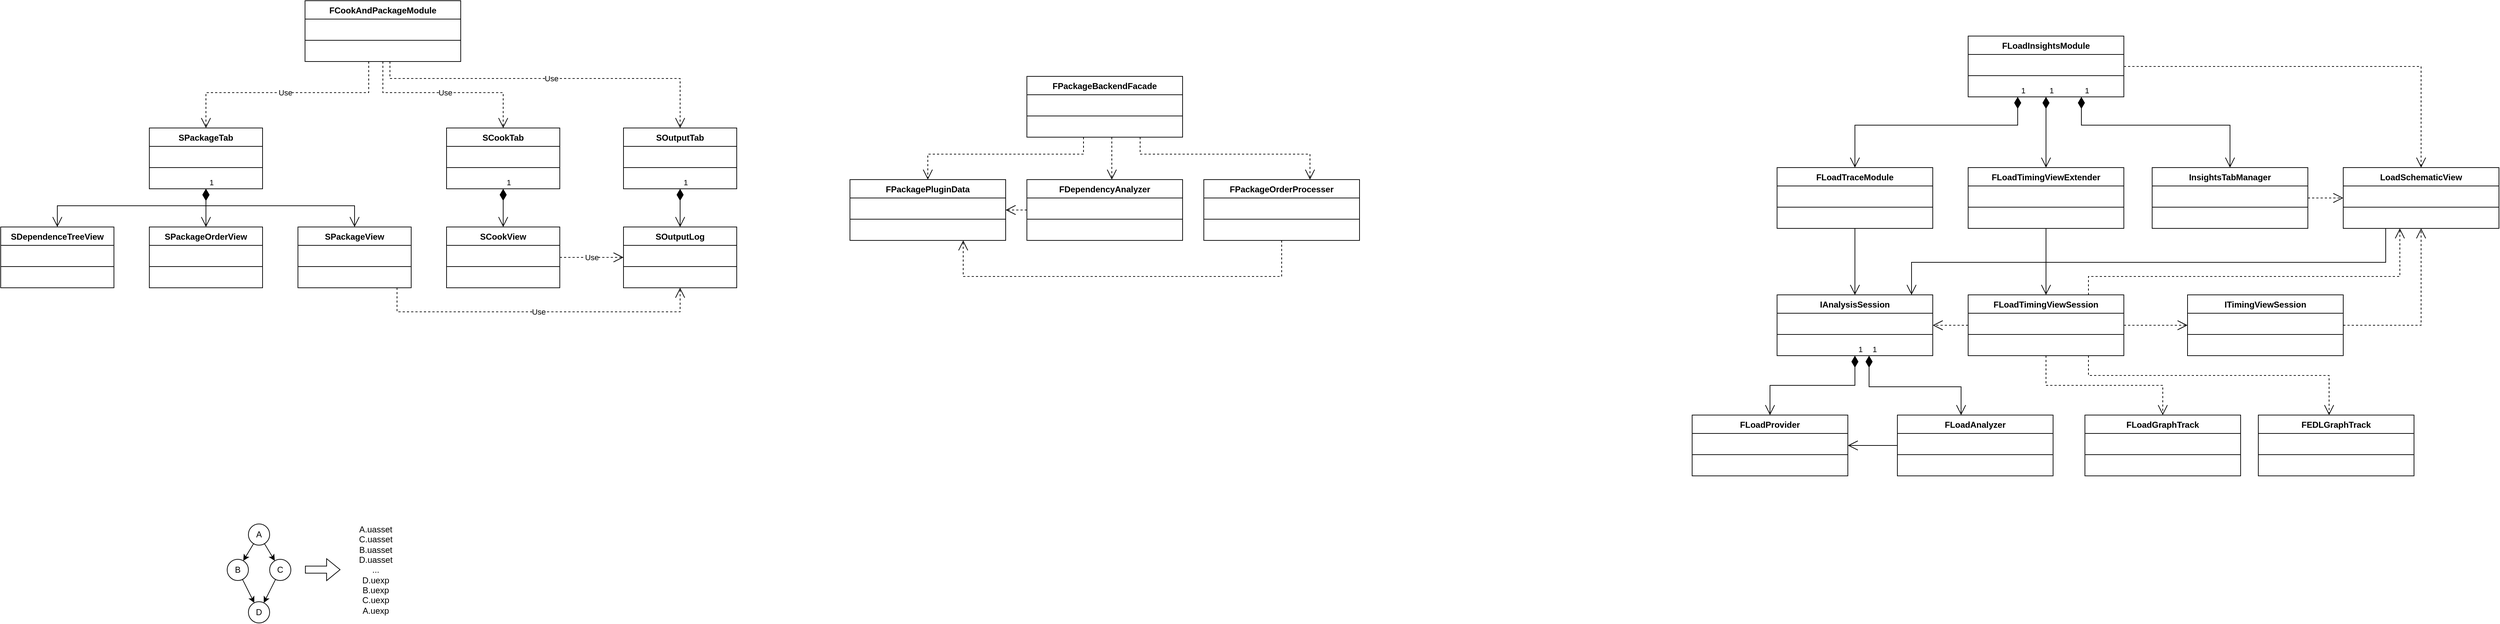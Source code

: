 <mxfile version="21.5.0" type="github">
  <diagram name="第 1 页" id="ogN1Idkyrxd6dajY65lk">
    <mxGraphModel dx="1622" dy="899" grid="1" gridSize="10" guides="1" tooltips="1" connect="1" arrows="1" fold="1" page="1" pageScale="1" pageWidth="3300" pageHeight="4681" math="0" shadow="0">
      <root>
        <mxCell id="0" />
        <mxCell id="1" parent="0" />
        <mxCell id="rGNT6dMD347SOZrflXmW-1" value="FCookAndPackageModule" style="swimlane;fontStyle=1;align=center;verticalAlign=top;childLayout=stackLayout;horizontal=1;startSize=26;horizontalStack=0;resizeParent=1;resizeParentMax=0;resizeLast=0;collapsible=1;marginBottom=0;whiteSpace=wrap;html=1;" parent="1" vertex="1">
          <mxGeometry x="460" y="350" width="220" height="86" as="geometry">
            <mxRectangle x="490" y="350" width="190" height="30" as="alternateBounds" />
          </mxGeometry>
        </mxCell>
        <mxCell id="rGNT6dMD347SOZrflXmW-2" value="&amp;nbsp;" style="text;strokeColor=none;fillColor=none;align=left;verticalAlign=top;spacingLeft=4;spacingRight=4;overflow=hidden;rotatable=0;points=[[0,0.5],[1,0.5]];portConstraint=eastwest;whiteSpace=wrap;html=1;" parent="rGNT6dMD347SOZrflXmW-1" vertex="1">
          <mxGeometry y="26" width="220" height="26" as="geometry" />
        </mxCell>
        <mxCell id="rGNT6dMD347SOZrflXmW-3" value="" style="line;strokeWidth=1;fillColor=none;align=left;verticalAlign=middle;spacingTop=-1;spacingLeft=3;spacingRight=3;rotatable=0;labelPosition=right;points=[];portConstraint=eastwest;strokeColor=inherit;" parent="rGNT6dMD347SOZrflXmW-1" vertex="1">
          <mxGeometry y="52" width="220" height="8" as="geometry" />
        </mxCell>
        <mxCell id="rGNT6dMD347SOZrflXmW-4" value="&amp;nbsp;" style="text;strokeColor=none;fillColor=none;align=left;verticalAlign=top;spacingLeft=4;spacingRight=4;overflow=hidden;rotatable=0;points=[[0,0.5],[1,0.5]];portConstraint=eastwest;whiteSpace=wrap;html=1;" parent="rGNT6dMD347SOZrflXmW-1" vertex="1">
          <mxGeometry y="60" width="220" height="26" as="geometry" />
        </mxCell>
        <mxCell id="rGNT6dMD347SOZrflXmW-5" value="SPackageTab" style="swimlane;fontStyle=1;align=center;verticalAlign=top;childLayout=stackLayout;horizontal=1;startSize=26;horizontalStack=0;resizeParent=1;resizeParentMax=0;resizeLast=0;collapsible=1;marginBottom=0;whiteSpace=wrap;html=1;" parent="1" vertex="1">
          <mxGeometry x="240" y="530" width="160" height="86" as="geometry" />
        </mxCell>
        <mxCell id="rGNT6dMD347SOZrflXmW-6" value="&amp;nbsp;" style="text;strokeColor=none;fillColor=none;align=left;verticalAlign=top;spacingLeft=4;spacingRight=4;overflow=hidden;rotatable=0;points=[[0,0.5],[1,0.5]];portConstraint=eastwest;whiteSpace=wrap;html=1;" parent="rGNT6dMD347SOZrflXmW-5" vertex="1">
          <mxGeometry y="26" width="160" height="26" as="geometry" />
        </mxCell>
        <mxCell id="rGNT6dMD347SOZrflXmW-7" value="" style="line;strokeWidth=1;fillColor=none;align=left;verticalAlign=middle;spacingTop=-1;spacingLeft=3;spacingRight=3;rotatable=0;labelPosition=right;points=[];portConstraint=eastwest;strokeColor=inherit;" parent="rGNT6dMD347SOZrflXmW-5" vertex="1">
          <mxGeometry y="52" width="160" height="8" as="geometry" />
        </mxCell>
        <mxCell id="rGNT6dMD347SOZrflXmW-8" value="&amp;nbsp;" style="text;strokeColor=none;fillColor=none;align=left;verticalAlign=top;spacingLeft=4;spacingRight=4;overflow=hidden;rotatable=0;points=[[0,0.5],[1,0.5]];portConstraint=eastwest;whiteSpace=wrap;html=1;" parent="rGNT6dMD347SOZrflXmW-5" vertex="1">
          <mxGeometry y="60" width="160" height="26" as="geometry" />
        </mxCell>
        <mxCell id="rGNT6dMD347SOZrflXmW-10" value="SCookTab" style="swimlane;fontStyle=1;align=center;verticalAlign=top;childLayout=stackLayout;horizontal=1;startSize=26;horizontalStack=0;resizeParent=1;resizeParentMax=0;resizeLast=0;collapsible=1;marginBottom=0;whiteSpace=wrap;html=1;" parent="1" vertex="1">
          <mxGeometry x="660" y="530" width="160" height="86" as="geometry" />
        </mxCell>
        <mxCell id="rGNT6dMD347SOZrflXmW-11" value="&amp;nbsp;" style="text;strokeColor=none;fillColor=none;align=left;verticalAlign=top;spacingLeft=4;spacingRight=4;overflow=hidden;rotatable=0;points=[[0,0.5],[1,0.5]];portConstraint=eastwest;whiteSpace=wrap;html=1;" parent="rGNT6dMD347SOZrflXmW-10" vertex="1">
          <mxGeometry y="26" width="160" height="26" as="geometry" />
        </mxCell>
        <mxCell id="rGNT6dMD347SOZrflXmW-12" value="" style="line;strokeWidth=1;fillColor=none;align=left;verticalAlign=middle;spacingTop=-1;spacingLeft=3;spacingRight=3;rotatable=0;labelPosition=right;points=[];portConstraint=eastwest;strokeColor=inherit;" parent="rGNT6dMD347SOZrflXmW-10" vertex="1">
          <mxGeometry y="52" width="160" height="8" as="geometry" />
        </mxCell>
        <mxCell id="rGNT6dMD347SOZrflXmW-13" value="&amp;nbsp;" style="text;strokeColor=none;fillColor=none;align=left;verticalAlign=top;spacingLeft=4;spacingRight=4;overflow=hidden;rotatable=0;points=[[0,0.5],[1,0.5]];portConstraint=eastwest;whiteSpace=wrap;html=1;" parent="rGNT6dMD347SOZrflXmW-10" vertex="1">
          <mxGeometry y="60" width="160" height="26" as="geometry" />
        </mxCell>
        <mxCell id="rGNT6dMD347SOZrflXmW-14" value="SOutputTab" style="swimlane;fontStyle=1;align=center;verticalAlign=top;childLayout=stackLayout;horizontal=1;startSize=26;horizontalStack=0;resizeParent=1;resizeParentMax=0;resizeLast=0;collapsible=1;marginBottom=0;whiteSpace=wrap;html=1;" parent="1" vertex="1">
          <mxGeometry x="910" y="530" width="160" height="86" as="geometry" />
        </mxCell>
        <mxCell id="rGNT6dMD347SOZrflXmW-15" value="&amp;nbsp;" style="text;strokeColor=none;fillColor=none;align=left;verticalAlign=top;spacingLeft=4;spacingRight=4;overflow=hidden;rotatable=0;points=[[0,0.5],[1,0.5]];portConstraint=eastwest;whiteSpace=wrap;html=1;" parent="rGNT6dMD347SOZrflXmW-14" vertex="1">
          <mxGeometry y="26" width="160" height="26" as="geometry" />
        </mxCell>
        <mxCell id="rGNT6dMD347SOZrflXmW-16" value="" style="line;strokeWidth=1;fillColor=none;align=left;verticalAlign=middle;spacingTop=-1;spacingLeft=3;spacingRight=3;rotatable=0;labelPosition=right;points=[];portConstraint=eastwest;strokeColor=inherit;" parent="rGNT6dMD347SOZrflXmW-14" vertex="1">
          <mxGeometry y="52" width="160" height="8" as="geometry" />
        </mxCell>
        <mxCell id="rGNT6dMD347SOZrflXmW-17" value="&amp;nbsp;" style="text;strokeColor=none;fillColor=none;align=left;verticalAlign=top;spacingLeft=4;spacingRight=4;overflow=hidden;rotatable=0;points=[[0,0.5],[1,0.5]];portConstraint=eastwest;whiteSpace=wrap;html=1;" parent="rGNT6dMD347SOZrflXmW-14" vertex="1">
          <mxGeometry y="60" width="160" height="26" as="geometry" />
        </mxCell>
        <mxCell id="rGNT6dMD347SOZrflXmW-18" value="SDependenceTreeView" style="swimlane;fontStyle=1;align=center;verticalAlign=top;childLayout=stackLayout;horizontal=1;startSize=26;horizontalStack=0;resizeParent=1;resizeParentMax=0;resizeLast=0;collapsible=1;marginBottom=0;whiteSpace=wrap;html=1;" parent="1" vertex="1">
          <mxGeometry x="30" y="670" width="160" height="86" as="geometry" />
        </mxCell>
        <mxCell id="rGNT6dMD347SOZrflXmW-19" value="&amp;nbsp;" style="text;strokeColor=none;fillColor=none;align=left;verticalAlign=top;spacingLeft=4;spacingRight=4;overflow=hidden;rotatable=0;points=[[0,0.5],[1,0.5]];portConstraint=eastwest;whiteSpace=wrap;html=1;" parent="rGNT6dMD347SOZrflXmW-18" vertex="1">
          <mxGeometry y="26" width="160" height="26" as="geometry" />
        </mxCell>
        <mxCell id="rGNT6dMD347SOZrflXmW-20" value="" style="line;strokeWidth=1;fillColor=none;align=left;verticalAlign=middle;spacingTop=-1;spacingLeft=3;spacingRight=3;rotatable=0;labelPosition=right;points=[];portConstraint=eastwest;strokeColor=inherit;" parent="rGNT6dMD347SOZrflXmW-18" vertex="1">
          <mxGeometry y="52" width="160" height="8" as="geometry" />
        </mxCell>
        <mxCell id="rGNT6dMD347SOZrflXmW-21" value="&amp;nbsp;" style="text;strokeColor=none;fillColor=none;align=left;verticalAlign=top;spacingLeft=4;spacingRight=4;overflow=hidden;rotatable=0;points=[[0,0.5],[1,0.5]];portConstraint=eastwest;whiteSpace=wrap;html=1;" parent="rGNT6dMD347SOZrflXmW-18" vertex="1">
          <mxGeometry y="60" width="160" height="26" as="geometry" />
        </mxCell>
        <mxCell id="0bYMg0wgfsEXWSYrXULW-1" value="SPackageOrderView" style="swimlane;fontStyle=1;align=center;verticalAlign=top;childLayout=stackLayout;horizontal=1;startSize=26;horizontalStack=0;resizeParent=1;resizeParentMax=0;resizeLast=0;collapsible=1;marginBottom=0;whiteSpace=wrap;html=1;" vertex="1" parent="1">
          <mxGeometry x="240" y="670" width="160" height="86" as="geometry" />
        </mxCell>
        <mxCell id="0bYMg0wgfsEXWSYrXULW-2" value="&amp;nbsp;" style="text;strokeColor=none;fillColor=none;align=left;verticalAlign=top;spacingLeft=4;spacingRight=4;overflow=hidden;rotatable=0;points=[[0,0.5],[1,0.5]];portConstraint=eastwest;whiteSpace=wrap;html=1;" vertex="1" parent="0bYMg0wgfsEXWSYrXULW-1">
          <mxGeometry y="26" width="160" height="26" as="geometry" />
        </mxCell>
        <mxCell id="0bYMg0wgfsEXWSYrXULW-3" value="" style="line;strokeWidth=1;fillColor=none;align=left;verticalAlign=middle;spacingTop=-1;spacingLeft=3;spacingRight=3;rotatable=0;labelPosition=right;points=[];portConstraint=eastwest;strokeColor=inherit;" vertex="1" parent="0bYMg0wgfsEXWSYrXULW-1">
          <mxGeometry y="52" width="160" height="8" as="geometry" />
        </mxCell>
        <mxCell id="0bYMg0wgfsEXWSYrXULW-4" value="&amp;nbsp;" style="text;strokeColor=none;fillColor=none;align=left;verticalAlign=top;spacingLeft=4;spacingRight=4;overflow=hidden;rotatable=0;points=[[0,0.5],[1,0.5]];portConstraint=eastwest;whiteSpace=wrap;html=1;" vertex="1" parent="0bYMg0wgfsEXWSYrXULW-1">
          <mxGeometry y="60" width="160" height="26" as="geometry" />
        </mxCell>
        <mxCell id="0bYMg0wgfsEXWSYrXULW-5" value="SPackageView" style="swimlane;fontStyle=1;align=center;verticalAlign=top;childLayout=stackLayout;horizontal=1;startSize=26;horizontalStack=0;resizeParent=1;resizeParentMax=0;resizeLast=0;collapsible=1;marginBottom=0;whiteSpace=wrap;html=1;" vertex="1" parent="1">
          <mxGeometry x="450" y="670" width="160" height="86" as="geometry" />
        </mxCell>
        <mxCell id="0bYMg0wgfsEXWSYrXULW-6" value="&amp;nbsp;" style="text;strokeColor=none;fillColor=none;align=left;verticalAlign=top;spacingLeft=4;spacingRight=4;overflow=hidden;rotatable=0;points=[[0,0.5],[1,0.5]];portConstraint=eastwest;whiteSpace=wrap;html=1;" vertex="1" parent="0bYMg0wgfsEXWSYrXULW-5">
          <mxGeometry y="26" width="160" height="26" as="geometry" />
        </mxCell>
        <mxCell id="0bYMg0wgfsEXWSYrXULW-7" value="" style="line;strokeWidth=1;fillColor=none;align=left;verticalAlign=middle;spacingTop=-1;spacingLeft=3;spacingRight=3;rotatable=0;labelPosition=right;points=[];portConstraint=eastwest;strokeColor=inherit;" vertex="1" parent="0bYMg0wgfsEXWSYrXULW-5">
          <mxGeometry y="52" width="160" height="8" as="geometry" />
        </mxCell>
        <mxCell id="0bYMg0wgfsEXWSYrXULW-8" value="&amp;nbsp;" style="text;strokeColor=none;fillColor=none;align=left;verticalAlign=top;spacingLeft=4;spacingRight=4;overflow=hidden;rotatable=0;points=[[0,0.5],[1,0.5]];portConstraint=eastwest;whiteSpace=wrap;html=1;" vertex="1" parent="0bYMg0wgfsEXWSYrXULW-5">
          <mxGeometry y="60" width="160" height="26" as="geometry" />
        </mxCell>
        <mxCell id="0bYMg0wgfsEXWSYrXULW-9" value="1" style="endArrow=open;html=1;endSize=12;startArrow=diamondThin;startSize=14;startFill=1;edgeStyle=orthogonalEdgeStyle;align=left;verticalAlign=bottom;rounded=0;" edge="1" parent="1" source="rGNT6dMD347SOZrflXmW-5" target="rGNT6dMD347SOZrflXmW-18">
          <mxGeometry x="-1" y="3" relative="1" as="geometry">
            <mxPoint x="330" y="830" as="sourcePoint" />
            <mxPoint x="490" y="830" as="targetPoint" />
            <Array as="points">
              <mxPoint x="320" y="640" />
              <mxPoint x="110" y="640" />
            </Array>
          </mxGeometry>
        </mxCell>
        <mxCell id="0bYMg0wgfsEXWSYrXULW-10" value="1" style="endArrow=open;html=1;endSize=12;startArrow=diamondThin;startSize=14;startFill=1;edgeStyle=orthogonalEdgeStyle;align=left;verticalAlign=bottom;rounded=0;" edge="1" parent="1" source="rGNT6dMD347SOZrflXmW-5" target="0bYMg0wgfsEXWSYrXULW-1">
          <mxGeometry x="-1" y="3" relative="1" as="geometry">
            <mxPoint x="250" y="583" as="sourcePoint" />
            <mxPoint x="120" y="680" as="targetPoint" />
          </mxGeometry>
        </mxCell>
        <mxCell id="0bYMg0wgfsEXWSYrXULW-11" value="1" style="endArrow=open;html=1;endSize=12;startArrow=diamondThin;startSize=14;startFill=1;edgeStyle=orthogonalEdgeStyle;align=left;verticalAlign=bottom;rounded=0;" edge="1" parent="1" source="rGNT6dMD347SOZrflXmW-5" target="0bYMg0wgfsEXWSYrXULW-5">
          <mxGeometry x="-1" y="3" relative="1" as="geometry">
            <mxPoint x="330" y="626" as="sourcePoint" />
            <mxPoint x="330" y="680" as="targetPoint" />
            <Array as="points">
              <mxPoint x="320" y="640" />
              <mxPoint x="530" y="640" />
            </Array>
          </mxGeometry>
        </mxCell>
        <mxCell id="0bYMg0wgfsEXWSYrXULW-12" value="SCookView" style="swimlane;fontStyle=1;align=center;verticalAlign=top;childLayout=stackLayout;horizontal=1;startSize=26;horizontalStack=0;resizeParent=1;resizeParentMax=0;resizeLast=0;collapsible=1;marginBottom=0;whiteSpace=wrap;html=1;" vertex="1" parent="1">
          <mxGeometry x="660" y="670" width="160" height="86" as="geometry" />
        </mxCell>
        <mxCell id="0bYMg0wgfsEXWSYrXULW-13" value="&amp;nbsp;" style="text;strokeColor=none;fillColor=none;align=left;verticalAlign=top;spacingLeft=4;spacingRight=4;overflow=hidden;rotatable=0;points=[[0,0.5],[1,0.5]];portConstraint=eastwest;whiteSpace=wrap;html=1;" vertex="1" parent="0bYMg0wgfsEXWSYrXULW-12">
          <mxGeometry y="26" width="160" height="26" as="geometry" />
        </mxCell>
        <mxCell id="0bYMg0wgfsEXWSYrXULW-14" value="" style="line;strokeWidth=1;fillColor=none;align=left;verticalAlign=middle;spacingTop=-1;spacingLeft=3;spacingRight=3;rotatable=0;labelPosition=right;points=[];portConstraint=eastwest;strokeColor=inherit;" vertex="1" parent="0bYMg0wgfsEXWSYrXULW-12">
          <mxGeometry y="52" width="160" height="8" as="geometry" />
        </mxCell>
        <mxCell id="0bYMg0wgfsEXWSYrXULW-15" value="&amp;nbsp;" style="text;strokeColor=none;fillColor=none;align=left;verticalAlign=top;spacingLeft=4;spacingRight=4;overflow=hidden;rotatable=0;points=[[0,0.5],[1,0.5]];portConstraint=eastwest;whiteSpace=wrap;html=1;" vertex="1" parent="0bYMg0wgfsEXWSYrXULW-12">
          <mxGeometry y="60" width="160" height="26" as="geometry" />
        </mxCell>
        <mxCell id="0bYMg0wgfsEXWSYrXULW-16" value="1" style="endArrow=open;html=1;endSize=12;startArrow=diamondThin;startSize=14;startFill=1;edgeStyle=orthogonalEdgeStyle;align=left;verticalAlign=bottom;rounded=0;" edge="1" parent="1" source="rGNT6dMD347SOZrflXmW-10" target="0bYMg0wgfsEXWSYrXULW-12">
          <mxGeometry x="-1" y="3" relative="1" as="geometry">
            <mxPoint x="330" y="626" as="sourcePoint" />
            <mxPoint x="540" y="680" as="targetPoint" />
            <Array as="points">
              <mxPoint x="740" y="640" />
              <mxPoint x="740" y="640" />
            </Array>
          </mxGeometry>
        </mxCell>
        <mxCell id="0bYMg0wgfsEXWSYrXULW-17" value="Use" style="endArrow=open;endSize=12;dashed=1;html=1;rounded=0;edgeStyle=orthogonalEdgeStyle;" edge="1" parent="1" source="rGNT6dMD347SOZrflXmW-1" target="rGNT6dMD347SOZrflXmW-10">
          <mxGeometry width="160" relative="1" as="geometry">
            <mxPoint x="600" y="870" as="sourcePoint" />
            <mxPoint x="760" y="870" as="targetPoint" />
            <Array as="points">
              <mxPoint x="570" y="480" />
              <mxPoint x="740" y="480" />
            </Array>
          </mxGeometry>
        </mxCell>
        <mxCell id="0bYMg0wgfsEXWSYrXULW-18" value="Use" style="endArrow=open;endSize=12;dashed=1;html=1;rounded=0;edgeStyle=orthogonalEdgeStyle;" edge="1" parent="1" source="0bYMg0wgfsEXWSYrXULW-12" target="0bYMg0wgfsEXWSYrXULW-22">
          <mxGeometry width="160" relative="1" as="geometry">
            <mxPoint x="620" y="699" as="sourcePoint" />
            <mxPoint x="930" y="607" as="targetPoint" />
            <Array as="points">
              <mxPoint x="960" y="713" />
              <mxPoint x="960" y="753" />
            </Array>
          </mxGeometry>
        </mxCell>
        <mxCell id="0bYMg0wgfsEXWSYrXULW-19" value="Use" style="endArrow=open;endSize=12;dashed=1;html=1;rounded=0;edgeStyle=orthogonalEdgeStyle;" edge="1" parent="1" source="rGNT6dMD347SOZrflXmW-1" target="rGNT6dMD347SOZrflXmW-5">
          <mxGeometry width="160" relative="1" as="geometry">
            <mxPoint x="620" y="699" as="sourcePoint" />
            <mxPoint x="930" y="607" as="targetPoint" />
            <Array as="points">
              <mxPoint x="550" y="480" />
              <mxPoint x="320" y="480" />
            </Array>
          </mxGeometry>
        </mxCell>
        <mxCell id="0bYMg0wgfsEXWSYrXULW-20" value="Use" style="endArrow=open;endSize=12;dashed=1;html=1;rounded=0;edgeStyle=orthogonalEdgeStyle;" edge="1" parent="1" source="rGNT6dMD347SOZrflXmW-1" target="rGNT6dMD347SOZrflXmW-14">
          <mxGeometry width="160" relative="1" as="geometry">
            <mxPoint x="580" y="446" as="sourcePoint" />
            <mxPoint x="750" y="540" as="targetPoint" />
            <Array as="points">
              <mxPoint x="580" y="460" />
              <mxPoint x="990" y="460" />
            </Array>
          </mxGeometry>
        </mxCell>
        <mxCell id="0bYMg0wgfsEXWSYrXULW-21" value="Use" style="endArrow=open;endSize=12;dashed=1;html=1;rounded=0;edgeStyle=orthogonalEdgeStyle;" edge="1" parent="1" source="0bYMg0wgfsEXWSYrXULW-5" target="0bYMg0wgfsEXWSYrXULW-22">
          <mxGeometry width="160" relative="1" as="geometry">
            <mxPoint x="830" y="723" as="sourcePoint" />
            <mxPoint x="950" y="626" as="targetPoint" />
            <Array as="points">
              <mxPoint x="590" y="790" />
              <mxPoint x="990" y="790" />
              <mxPoint x="990" y="753" />
            </Array>
          </mxGeometry>
        </mxCell>
        <mxCell id="0bYMg0wgfsEXWSYrXULW-22" value="SOutputLog" style="swimlane;fontStyle=1;align=center;verticalAlign=top;childLayout=stackLayout;horizontal=1;startSize=26;horizontalStack=0;resizeParent=1;resizeParentMax=0;resizeLast=0;collapsible=1;marginBottom=0;whiteSpace=wrap;html=1;" vertex="1" parent="1">
          <mxGeometry x="910" y="670" width="160" height="86" as="geometry" />
        </mxCell>
        <mxCell id="0bYMg0wgfsEXWSYrXULW-23" value="&amp;nbsp;" style="text;strokeColor=none;fillColor=none;align=left;verticalAlign=top;spacingLeft=4;spacingRight=4;overflow=hidden;rotatable=0;points=[[0,0.5],[1,0.5]];portConstraint=eastwest;whiteSpace=wrap;html=1;" vertex="1" parent="0bYMg0wgfsEXWSYrXULW-22">
          <mxGeometry y="26" width="160" height="26" as="geometry" />
        </mxCell>
        <mxCell id="0bYMg0wgfsEXWSYrXULW-24" value="" style="line;strokeWidth=1;fillColor=none;align=left;verticalAlign=middle;spacingTop=-1;spacingLeft=3;spacingRight=3;rotatable=0;labelPosition=right;points=[];portConstraint=eastwest;strokeColor=inherit;" vertex="1" parent="0bYMg0wgfsEXWSYrXULW-22">
          <mxGeometry y="52" width="160" height="8" as="geometry" />
        </mxCell>
        <mxCell id="0bYMg0wgfsEXWSYrXULW-25" value="&amp;nbsp;" style="text;strokeColor=none;fillColor=none;align=left;verticalAlign=top;spacingLeft=4;spacingRight=4;overflow=hidden;rotatable=0;points=[[0,0.5],[1,0.5]];portConstraint=eastwest;whiteSpace=wrap;html=1;" vertex="1" parent="0bYMg0wgfsEXWSYrXULW-22">
          <mxGeometry y="60" width="160" height="26" as="geometry" />
        </mxCell>
        <mxCell id="0bYMg0wgfsEXWSYrXULW-27" value="1" style="endArrow=open;html=1;endSize=12;startArrow=diamondThin;startSize=14;startFill=1;edgeStyle=orthogonalEdgeStyle;align=left;verticalAlign=bottom;rounded=0;" edge="1" parent="1" source="rGNT6dMD347SOZrflXmW-14" target="0bYMg0wgfsEXWSYrXULW-22">
          <mxGeometry x="-1" y="3" relative="1" as="geometry">
            <mxPoint x="750" y="626" as="sourcePoint" />
            <mxPoint x="750" y="680" as="targetPoint" />
            <Array as="points">
              <mxPoint x="990" y="650" />
              <mxPoint x="990" y="650" />
            </Array>
          </mxGeometry>
        </mxCell>
        <mxCell id="0bYMg0wgfsEXWSYrXULW-29" value="A" style="ellipse;whiteSpace=wrap;html=1;aspect=fixed;" vertex="1" parent="1">
          <mxGeometry x="380" y="1090" width="30" height="30" as="geometry" />
        </mxCell>
        <mxCell id="0bYMg0wgfsEXWSYrXULW-30" value="B" style="ellipse;whiteSpace=wrap;html=1;aspect=fixed;" vertex="1" parent="1">
          <mxGeometry x="350" y="1140" width="30" height="30" as="geometry" />
        </mxCell>
        <mxCell id="0bYMg0wgfsEXWSYrXULW-31" value="C" style="ellipse;whiteSpace=wrap;html=1;aspect=fixed;" vertex="1" parent="1">
          <mxGeometry x="410" y="1140" width="30" height="30" as="geometry" />
        </mxCell>
        <mxCell id="0bYMg0wgfsEXWSYrXULW-32" value="D" style="ellipse;whiteSpace=wrap;html=1;aspect=fixed;" vertex="1" parent="1">
          <mxGeometry x="380" y="1200" width="30" height="30" as="geometry" />
        </mxCell>
        <mxCell id="0bYMg0wgfsEXWSYrXULW-33" value="" style="endArrow=classic;html=1;rounded=0;" edge="1" parent="1" source="0bYMg0wgfsEXWSYrXULW-29" target="0bYMg0wgfsEXWSYrXULW-30">
          <mxGeometry width="50" height="50" relative="1" as="geometry">
            <mxPoint x="440" y="1110" as="sourcePoint" />
            <mxPoint x="490" y="1060" as="targetPoint" />
          </mxGeometry>
        </mxCell>
        <mxCell id="0bYMg0wgfsEXWSYrXULW-34" value="" style="endArrow=classic;html=1;rounded=0;" edge="1" parent="1" source="0bYMg0wgfsEXWSYrXULW-29" target="0bYMg0wgfsEXWSYrXULW-31">
          <mxGeometry width="50" height="50" relative="1" as="geometry">
            <mxPoint x="397" y="1128" as="sourcePoint" />
            <mxPoint x="383" y="1152" as="targetPoint" />
          </mxGeometry>
        </mxCell>
        <mxCell id="0bYMg0wgfsEXWSYrXULW-35" value="" style="endArrow=classic;html=1;rounded=0;" edge="1" parent="1" source="0bYMg0wgfsEXWSYrXULW-30" target="0bYMg0wgfsEXWSYrXULW-32">
          <mxGeometry width="50" height="50" relative="1" as="geometry">
            <mxPoint x="413" y="1128" as="sourcePoint" />
            <mxPoint x="427" y="1152" as="targetPoint" />
          </mxGeometry>
        </mxCell>
        <mxCell id="0bYMg0wgfsEXWSYrXULW-36" value="" style="endArrow=classic;html=1;rounded=0;" edge="1" parent="1" source="0bYMg0wgfsEXWSYrXULW-31" target="0bYMg0wgfsEXWSYrXULW-32">
          <mxGeometry width="50" height="50" relative="1" as="geometry">
            <mxPoint x="382" y="1178" as="sourcePoint" />
            <mxPoint x="398" y="1212" as="targetPoint" />
          </mxGeometry>
        </mxCell>
        <mxCell id="0bYMg0wgfsEXWSYrXULW-37" value="A.uasset&lt;br&gt;C.uasset&lt;br&gt;B.uasset&lt;br&gt;D.uasset&lt;br&gt;...&lt;br&gt;D.uexp&lt;br&gt;B.uexp&lt;br&gt;C.uexp&lt;br&gt;A.uexp" style="text;html=1;strokeColor=none;fillColor=none;align=center;verticalAlign=middle;whiteSpace=wrap;rounded=0;" vertex="1" parent="1">
          <mxGeometry x="530" y="1080" width="60" height="150" as="geometry" />
        </mxCell>
        <mxCell id="0bYMg0wgfsEXWSYrXULW-38" value="" style="shape=flexArrow;endArrow=classic;html=1;rounded=0;" edge="1" parent="1">
          <mxGeometry width="50" height="50" relative="1" as="geometry">
            <mxPoint x="460" y="1154.66" as="sourcePoint" />
            <mxPoint x="510" y="1154.66" as="targetPoint" />
          </mxGeometry>
        </mxCell>
        <mxCell id="0bYMg0wgfsEXWSYrXULW-44" value="FPackageBackendFacade" style="swimlane;fontStyle=1;align=center;verticalAlign=top;childLayout=stackLayout;horizontal=1;startSize=26;horizontalStack=0;resizeParent=1;resizeParentMax=0;resizeLast=0;collapsible=1;marginBottom=0;whiteSpace=wrap;html=1;" vertex="1" parent="1">
          <mxGeometry x="1480" y="457" width="220" height="86" as="geometry">
            <mxRectangle x="490" y="350" width="190" height="30" as="alternateBounds" />
          </mxGeometry>
        </mxCell>
        <mxCell id="0bYMg0wgfsEXWSYrXULW-45" value="&amp;nbsp;" style="text;strokeColor=none;fillColor=none;align=left;verticalAlign=top;spacingLeft=4;spacingRight=4;overflow=hidden;rotatable=0;points=[[0,0.5],[1,0.5]];portConstraint=eastwest;whiteSpace=wrap;html=1;" vertex="1" parent="0bYMg0wgfsEXWSYrXULW-44">
          <mxGeometry y="26" width="220" height="26" as="geometry" />
        </mxCell>
        <mxCell id="0bYMg0wgfsEXWSYrXULW-46" value="" style="line;strokeWidth=1;fillColor=none;align=left;verticalAlign=middle;spacingTop=-1;spacingLeft=3;spacingRight=3;rotatable=0;labelPosition=right;points=[];portConstraint=eastwest;strokeColor=inherit;" vertex="1" parent="0bYMg0wgfsEXWSYrXULW-44">
          <mxGeometry y="52" width="220" height="8" as="geometry" />
        </mxCell>
        <mxCell id="0bYMg0wgfsEXWSYrXULW-47" value="&amp;nbsp;" style="text;strokeColor=none;fillColor=none;align=left;verticalAlign=top;spacingLeft=4;spacingRight=4;overflow=hidden;rotatable=0;points=[[0,0.5],[1,0.5]];portConstraint=eastwest;whiteSpace=wrap;html=1;" vertex="1" parent="0bYMg0wgfsEXWSYrXULW-44">
          <mxGeometry y="60" width="220" height="26" as="geometry" />
        </mxCell>
        <mxCell id="0bYMg0wgfsEXWSYrXULW-48" value="FPackagePluginData" style="swimlane;fontStyle=1;align=center;verticalAlign=top;childLayout=stackLayout;horizontal=1;startSize=26;horizontalStack=0;resizeParent=1;resizeParentMax=0;resizeLast=0;collapsible=1;marginBottom=0;whiteSpace=wrap;html=1;" vertex="1" parent="1">
          <mxGeometry x="1230" y="603" width="220" height="86" as="geometry">
            <mxRectangle x="490" y="350" width="190" height="30" as="alternateBounds" />
          </mxGeometry>
        </mxCell>
        <mxCell id="0bYMg0wgfsEXWSYrXULW-49" value="&amp;nbsp;" style="text;strokeColor=none;fillColor=none;align=left;verticalAlign=top;spacingLeft=4;spacingRight=4;overflow=hidden;rotatable=0;points=[[0,0.5],[1,0.5]];portConstraint=eastwest;whiteSpace=wrap;html=1;" vertex="1" parent="0bYMg0wgfsEXWSYrXULW-48">
          <mxGeometry y="26" width="220" height="26" as="geometry" />
        </mxCell>
        <mxCell id="0bYMg0wgfsEXWSYrXULW-50" value="" style="line;strokeWidth=1;fillColor=none;align=left;verticalAlign=middle;spacingTop=-1;spacingLeft=3;spacingRight=3;rotatable=0;labelPosition=right;points=[];portConstraint=eastwest;strokeColor=inherit;" vertex="1" parent="0bYMg0wgfsEXWSYrXULW-48">
          <mxGeometry y="52" width="220" height="8" as="geometry" />
        </mxCell>
        <mxCell id="0bYMg0wgfsEXWSYrXULW-51" value="&amp;nbsp;" style="text;strokeColor=none;fillColor=none;align=left;verticalAlign=top;spacingLeft=4;spacingRight=4;overflow=hidden;rotatable=0;points=[[0,0.5],[1,0.5]];portConstraint=eastwest;whiteSpace=wrap;html=1;" vertex="1" parent="0bYMg0wgfsEXWSYrXULW-48">
          <mxGeometry y="60" width="220" height="26" as="geometry" />
        </mxCell>
        <mxCell id="0bYMg0wgfsEXWSYrXULW-52" value="FDependencyAnalyzer" style="swimlane;fontStyle=1;align=center;verticalAlign=top;childLayout=stackLayout;horizontal=1;startSize=26;horizontalStack=0;resizeParent=1;resizeParentMax=0;resizeLast=0;collapsible=1;marginBottom=0;whiteSpace=wrap;html=1;" vertex="1" parent="1">
          <mxGeometry x="1480" y="603" width="220" height="86" as="geometry">
            <mxRectangle x="490" y="350" width="190" height="30" as="alternateBounds" />
          </mxGeometry>
        </mxCell>
        <mxCell id="0bYMg0wgfsEXWSYrXULW-53" value="&amp;nbsp;" style="text;strokeColor=none;fillColor=none;align=left;verticalAlign=top;spacingLeft=4;spacingRight=4;overflow=hidden;rotatable=0;points=[[0,0.5],[1,0.5]];portConstraint=eastwest;whiteSpace=wrap;html=1;" vertex="1" parent="0bYMg0wgfsEXWSYrXULW-52">
          <mxGeometry y="26" width="220" height="26" as="geometry" />
        </mxCell>
        <mxCell id="0bYMg0wgfsEXWSYrXULW-54" value="" style="line;strokeWidth=1;fillColor=none;align=left;verticalAlign=middle;spacingTop=-1;spacingLeft=3;spacingRight=3;rotatable=0;labelPosition=right;points=[];portConstraint=eastwest;strokeColor=inherit;" vertex="1" parent="0bYMg0wgfsEXWSYrXULW-52">
          <mxGeometry y="52" width="220" height="8" as="geometry" />
        </mxCell>
        <mxCell id="0bYMg0wgfsEXWSYrXULW-55" value="&amp;nbsp;" style="text;strokeColor=none;fillColor=none;align=left;verticalAlign=top;spacingLeft=4;spacingRight=4;overflow=hidden;rotatable=0;points=[[0,0.5],[1,0.5]];portConstraint=eastwest;whiteSpace=wrap;html=1;" vertex="1" parent="0bYMg0wgfsEXWSYrXULW-52">
          <mxGeometry y="60" width="220" height="26" as="geometry" />
        </mxCell>
        <mxCell id="0bYMg0wgfsEXWSYrXULW-56" value="FPackageOrderProcesser" style="swimlane;fontStyle=1;align=center;verticalAlign=top;childLayout=stackLayout;horizontal=1;startSize=26;horizontalStack=0;resizeParent=1;resizeParentMax=0;resizeLast=0;collapsible=1;marginBottom=0;whiteSpace=wrap;html=1;" vertex="1" parent="1">
          <mxGeometry x="1730" y="603" width="220" height="86" as="geometry">
            <mxRectangle x="490" y="350" width="190" height="30" as="alternateBounds" />
          </mxGeometry>
        </mxCell>
        <mxCell id="0bYMg0wgfsEXWSYrXULW-57" value="&amp;nbsp;" style="text;strokeColor=none;fillColor=none;align=left;verticalAlign=top;spacingLeft=4;spacingRight=4;overflow=hidden;rotatable=0;points=[[0,0.5],[1,0.5]];portConstraint=eastwest;whiteSpace=wrap;html=1;" vertex="1" parent="0bYMg0wgfsEXWSYrXULW-56">
          <mxGeometry y="26" width="220" height="26" as="geometry" />
        </mxCell>
        <mxCell id="0bYMg0wgfsEXWSYrXULW-58" value="" style="line;strokeWidth=1;fillColor=none;align=left;verticalAlign=middle;spacingTop=-1;spacingLeft=3;spacingRight=3;rotatable=0;labelPosition=right;points=[];portConstraint=eastwest;strokeColor=inherit;" vertex="1" parent="0bYMg0wgfsEXWSYrXULW-56">
          <mxGeometry y="52" width="220" height="8" as="geometry" />
        </mxCell>
        <mxCell id="0bYMg0wgfsEXWSYrXULW-59" value="&amp;nbsp;" style="text;strokeColor=none;fillColor=none;align=left;verticalAlign=top;spacingLeft=4;spacingRight=4;overflow=hidden;rotatable=0;points=[[0,0.5],[1,0.5]];portConstraint=eastwest;whiteSpace=wrap;html=1;" vertex="1" parent="0bYMg0wgfsEXWSYrXULW-56">
          <mxGeometry y="60" width="220" height="26" as="geometry" />
        </mxCell>
        <mxCell id="0bYMg0wgfsEXWSYrXULW-60" value="" style="endArrow=open;endSize=12;dashed=1;html=1;rounded=0;edgeStyle=orthogonalEdgeStyle;" edge="1" parent="1" source="0bYMg0wgfsEXWSYrXULW-44" target="0bYMg0wgfsEXWSYrXULW-48">
          <mxGeometry width="160" relative="1" as="geometry">
            <mxPoint x="1260" y="537" as="sourcePoint" />
            <mxPoint x="1420" y="537" as="targetPoint" />
            <Array as="points">
              <mxPoint x="1560" y="567" />
              <mxPoint x="1340" y="567" />
            </Array>
          </mxGeometry>
        </mxCell>
        <mxCell id="0bYMg0wgfsEXWSYrXULW-61" value="" style="endArrow=open;endSize=12;dashed=1;html=1;rounded=0;edgeStyle=orthogonalEdgeStyle;" edge="1" parent="1" source="0bYMg0wgfsEXWSYrXULW-44" target="0bYMg0wgfsEXWSYrXULW-56">
          <mxGeometry width="160" relative="1" as="geometry">
            <mxPoint x="1600" y="493" as="sourcePoint" />
            <mxPoint x="1350" y="613" as="targetPoint" />
            <Array as="points">
              <mxPoint x="1640" y="567" />
              <mxPoint x="1880" y="567" />
            </Array>
          </mxGeometry>
        </mxCell>
        <mxCell id="0bYMg0wgfsEXWSYrXULW-62" value="" style="endArrow=open;endSize=12;dashed=1;html=1;rounded=0;edgeStyle=orthogonalEdgeStyle;" edge="1" parent="1" source="0bYMg0wgfsEXWSYrXULW-44" target="0bYMg0wgfsEXWSYrXULW-52">
          <mxGeometry width="160" relative="1" as="geometry">
            <mxPoint x="1610" y="493" as="sourcePoint" />
            <mxPoint x="1890" y="613" as="targetPoint" />
            <Array as="points">
              <mxPoint x="1600" y="567" />
              <mxPoint x="1600" y="567" />
            </Array>
          </mxGeometry>
        </mxCell>
        <mxCell id="0bYMg0wgfsEXWSYrXULW-63" value="" style="endArrow=open;endSize=12;dashed=1;html=1;rounded=0;edgeStyle=orthogonalEdgeStyle;" edge="1" parent="1" source="0bYMg0wgfsEXWSYrXULW-52" target="0bYMg0wgfsEXWSYrXULW-48">
          <mxGeometry width="160" relative="1" as="geometry">
            <mxPoint x="1610" y="553" as="sourcePoint" />
            <mxPoint x="1610" y="613" as="targetPoint" />
            <Array as="points" />
          </mxGeometry>
        </mxCell>
        <mxCell id="0bYMg0wgfsEXWSYrXULW-64" value="" style="endArrow=open;endSize=12;dashed=1;html=1;rounded=0;edgeStyle=orthogonalEdgeStyle;" edge="1" parent="1" source="0bYMg0wgfsEXWSYrXULW-56" target="0bYMg0wgfsEXWSYrXULW-48">
          <mxGeometry width="160" relative="1" as="geometry">
            <mxPoint x="1490" y="656" as="sourcePoint" />
            <mxPoint x="1460" y="656" as="targetPoint" />
            <Array as="points">
              <mxPoint x="1840" y="740" />
              <mxPoint x="1390" y="740" />
            </Array>
          </mxGeometry>
        </mxCell>
        <mxCell id="0bYMg0wgfsEXWSYrXULW-65" value="FLoadInsightsModule" style="swimlane;fontStyle=1;align=center;verticalAlign=top;childLayout=stackLayout;horizontal=1;startSize=26;horizontalStack=0;resizeParent=1;resizeParentMax=0;resizeLast=0;collapsible=1;marginBottom=0;whiteSpace=wrap;html=1;" vertex="1" parent="1">
          <mxGeometry x="2810" y="400" width="220" height="86" as="geometry">
            <mxRectangle x="490" y="350" width="190" height="30" as="alternateBounds" />
          </mxGeometry>
        </mxCell>
        <mxCell id="0bYMg0wgfsEXWSYrXULW-66" value="&amp;nbsp;" style="text;strokeColor=none;fillColor=none;align=left;verticalAlign=top;spacingLeft=4;spacingRight=4;overflow=hidden;rotatable=0;points=[[0,0.5],[1,0.5]];portConstraint=eastwest;whiteSpace=wrap;html=1;" vertex="1" parent="0bYMg0wgfsEXWSYrXULW-65">
          <mxGeometry y="26" width="220" height="26" as="geometry" />
        </mxCell>
        <mxCell id="0bYMg0wgfsEXWSYrXULW-67" value="" style="line;strokeWidth=1;fillColor=none;align=left;verticalAlign=middle;spacingTop=-1;spacingLeft=3;spacingRight=3;rotatable=0;labelPosition=right;points=[];portConstraint=eastwest;strokeColor=inherit;" vertex="1" parent="0bYMg0wgfsEXWSYrXULW-65">
          <mxGeometry y="52" width="220" height="8" as="geometry" />
        </mxCell>
        <mxCell id="0bYMg0wgfsEXWSYrXULW-68" value="&amp;nbsp;" style="text;strokeColor=none;fillColor=none;align=left;verticalAlign=top;spacingLeft=4;spacingRight=4;overflow=hidden;rotatable=0;points=[[0,0.5],[1,0.5]];portConstraint=eastwest;whiteSpace=wrap;html=1;" vertex="1" parent="0bYMg0wgfsEXWSYrXULW-65">
          <mxGeometry y="60" width="220" height="26" as="geometry" />
        </mxCell>
        <mxCell id="0bYMg0wgfsEXWSYrXULW-69" value="FLoadTraceModule" style="swimlane;fontStyle=1;align=center;verticalAlign=top;childLayout=stackLayout;horizontal=1;startSize=26;horizontalStack=0;resizeParent=1;resizeParentMax=0;resizeLast=0;collapsible=1;marginBottom=0;whiteSpace=wrap;html=1;" vertex="1" parent="1">
          <mxGeometry x="2540" y="586" width="220" height="86" as="geometry">
            <mxRectangle x="490" y="350" width="190" height="30" as="alternateBounds" />
          </mxGeometry>
        </mxCell>
        <mxCell id="0bYMg0wgfsEXWSYrXULW-70" value="&amp;nbsp;" style="text;strokeColor=none;fillColor=none;align=left;verticalAlign=top;spacingLeft=4;spacingRight=4;overflow=hidden;rotatable=0;points=[[0,0.5],[1,0.5]];portConstraint=eastwest;whiteSpace=wrap;html=1;" vertex="1" parent="0bYMg0wgfsEXWSYrXULW-69">
          <mxGeometry y="26" width="220" height="26" as="geometry" />
        </mxCell>
        <mxCell id="0bYMg0wgfsEXWSYrXULW-71" value="" style="line;strokeWidth=1;fillColor=none;align=left;verticalAlign=middle;spacingTop=-1;spacingLeft=3;spacingRight=3;rotatable=0;labelPosition=right;points=[];portConstraint=eastwest;strokeColor=inherit;" vertex="1" parent="0bYMg0wgfsEXWSYrXULW-69">
          <mxGeometry y="52" width="220" height="8" as="geometry" />
        </mxCell>
        <mxCell id="0bYMg0wgfsEXWSYrXULW-72" value="&amp;nbsp;" style="text;strokeColor=none;fillColor=none;align=left;verticalAlign=top;spacingLeft=4;spacingRight=4;overflow=hidden;rotatable=0;points=[[0,0.5],[1,0.5]];portConstraint=eastwest;whiteSpace=wrap;html=1;" vertex="1" parent="0bYMg0wgfsEXWSYrXULW-69">
          <mxGeometry y="60" width="220" height="26" as="geometry" />
        </mxCell>
        <mxCell id="0bYMg0wgfsEXWSYrXULW-73" value="FLoadTimingViewExtender" style="swimlane;fontStyle=1;align=center;verticalAlign=top;childLayout=stackLayout;horizontal=1;startSize=26;horizontalStack=0;resizeParent=1;resizeParentMax=0;resizeLast=0;collapsible=1;marginBottom=0;whiteSpace=wrap;html=1;" vertex="1" parent="1">
          <mxGeometry x="2810" y="586" width="220" height="86" as="geometry">
            <mxRectangle x="490" y="350" width="190" height="30" as="alternateBounds" />
          </mxGeometry>
        </mxCell>
        <mxCell id="0bYMg0wgfsEXWSYrXULW-74" value="&amp;nbsp;" style="text;strokeColor=none;fillColor=none;align=left;verticalAlign=top;spacingLeft=4;spacingRight=4;overflow=hidden;rotatable=0;points=[[0,0.5],[1,0.5]];portConstraint=eastwest;whiteSpace=wrap;html=1;" vertex="1" parent="0bYMg0wgfsEXWSYrXULW-73">
          <mxGeometry y="26" width="220" height="26" as="geometry" />
        </mxCell>
        <mxCell id="0bYMg0wgfsEXWSYrXULW-75" value="" style="line;strokeWidth=1;fillColor=none;align=left;verticalAlign=middle;spacingTop=-1;spacingLeft=3;spacingRight=3;rotatable=0;labelPosition=right;points=[];portConstraint=eastwest;strokeColor=inherit;" vertex="1" parent="0bYMg0wgfsEXWSYrXULW-73">
          <mxGeometry y="52" width="220" height="8" as="geometry" />
        </mxCell>
        <mxCell id="0bYMg0wgfsEXWSYrXULW-76" value="&amp;nbsp;" style="text;strokeColor=none;fillColor=none;align=left;verticalAlign=top;spacingLeft=4;spacingRight=4;overflow=hidden;rotatable=0;points=[[0,0.5],[1,0.5]];portConstraint=eastwest;whiteSpace=wrap;html=1;" vertex="1" parent="0bYMg0wgfsEXWSYrXULW-73">
          <mxGeometry y="60" width="220" height="26" as="geometry" />
        </mxCell>
        <mxCell id="0bYMg0wgfsEXWSYrXULW-77" value="LoadSchematicView" style="swimlane;fontStyle=1;align=center;verticalAlign=top;childLayout=stackLayout;horizontal=1;startSize=26;horizontalStack=0;resizeParent=1;resizeParentMax=0;resizeLast=0;collapsible=1;marginBottom=0;whiteSpace=wrap;html=1;" vertex="1" parent="1">
          <mxGeometry x="3340" y="586" width="220" height="86" as="geometry">
            <mxRectangle x="490" y="350" width="190" height="30" as="alternateBounds" />
          </mxGeometry>
        </mxCell>
        <mxCell id="0bYMg0wgfsEXWSYrXULW-78" value="&amp;nbsp;" style="text;strokeColor=none;fillColor=none;align=left;verticalAlign=top;spacingLeft=4;spacingRight=4;overflow=hidden;rotatable=0;points=[[0,0.5],[1,0.5]];portConstraint=eastwest;whiteSpace=wrap;html=1;" vertex="1" parent="0bYMg0wgfsEXWSYrXULW-77">
          <mxGeometry y="26" width="220" height="26" as="geometry" />
        </mxCell>
        <mxCell id="0bYMg0wgfsEXWSYrXULW-79" value="" style="line;strokeWidth=1;fillColor=none;align=left;verticalAlign=middle;spacingTop=-1;spacingLeft=3;spacingRight=3;rotatable=0;labelPosition=right;points=[];portConstraint=eastwest;strokeColor=inherit;" vertex="1" parent="0bYMg0wgfsEXWSYrXULW-77">
          <mxGeometry y="52" width="220" height="8" as="geometry" />
        </mxCell>
        <mxCell id="0bYMg0wgfsEXWSYrXULW-80" value="&amp;nbsp;" style="text;strokeColor=none;fillColor=none;align=left;verticalAlign=top;spacingLeft=4;spacingRight=4;overflow=hidden;rotatable=0;points=[[0,0.5],[1,0.5]];portConstraint=eastwest;whiteSpace=wrap;html=1;" vertex="1" parent="0bYMg0wgfsEXWSYrXULW-77">
          <mxGeometry y="60" width="220" height="26" as="geometry" />
        </mxCell>
        <mxCell id="0bYMg0wgfsEXWSYrXULW-81" value="InsightsTabManager" style="swimlane;fontStyle=1;align=center;verticalAlign=top;childLayout=stackLayout;horizontal=1;startSize=26;horizontalStack=0;resizeParent=1;resizeParentMax=0;resizeLast=0;collapsible=1;marginBottom=0;whiteSpace=wrap;html=1;" vertex="1" parent="1">
          <mxGeometry x="3070" y="586" width="220" height="86" as="geometry">
            <mxRectangle x="490" y="350" width="190" height="30" as="alternateBounds" />
          </mxGeometry>
        </mxCell>
        <mxCell id="0bYMg0wgfsEXWSYrXULW-82" value="&amp;nbsp;" style="text;strokeColor=none;fillColor=none;align=left;verticalAlign=top;spacingLeft=4;spacingRight=4;overflow=hidden;rotatable=0;points=[[0,0.5],[1,0.5]];portConstraint=eastwest;whiteSpace=wrap;html=1;" vertex="1" parent="0bYMg0wgfsEXWSYrXULW-81">
          <mxGeometry y="26" width="220" height="26" as="geometry" />
        </mxCell>
        <mxCell id="0bYMg0wgfsEXWSYrXULW-83" value="" style="line;strokeWidth=1;fillColor=none;align=left;verticalAlign=middle;spacingTop=-1;spacingLeft=3;spacingRight=3;rotatable=0;labelPosition=right;points=[];portConstraint=eastwest;strokeColor=inherit;" vertex="1" parent="0bYMg0wgfsEXWSYrXULW-81">
          <mxGeometry y="52" width="220" height="8" as="geometry" />
        </mxCell>
        <mxCell id="0bYMg0wgfsEXWSYrXULW-84" value="&amp;nbsp;" style="text;strokeColor=none;fillColor=none;align=left;verticalAlign=top;spacingLeft=4;spacingRight=4;overflow=hidden;rotatable=0;points=[[0,0.5],[1,0.5]];portConstraint=eastwest;whiteSpace=wrap;html=1;" vertex="1" parent="0bYMg0wgfsEXWSYrXULW-81">
          <mxGeometry y="60" width="220" height="26" as="geometry" />
        </mxCell>
        <mxCell id="0bYMg0wgfsEXWSYrXULW-85" value="1" style="endArrow=open;html=1;endSize=12;startArrow=diamondThin;startSize=14;startFill=1;edgeStyle=orthogonalEdgeStyle;align=left;verticalAlign=bottom;rounded=0;" edge="1" parent="1" source="0bYMg0wgfsEXWSYrXULW-65" target="0bYMg0wgfsEXWSYrXULW-69">
          <mxGeometry x="-1" y="3" relative="1" as="geometry">
            <mxPoint x="2840" y="716" as="sourcePoint" />
            <mxPoint x="3000" y="716" as="targetPoint" />
            <Array as="points">
              <mxPoint x="2880" y="526" />
              <mxPoint x="2650" y="526" />
            </Array>
          </mxGeometry>
        </mxCell>
        <mxCell id="0bYMg0wgfsEXWSYrXULW-86" value="1" style="endArrow=open;html=1;endSize=12;startArrow=diamondThin;startSize=14;startFill=1;edgeStyle=orthogonalEdgeStyle;align=left;verticalAlign=bottom;rounded=0;" edge="1" parent="1" source="0bYMg0wgfsEXWSYrXULW-65" target="0bYMg0wgfsEXWSYrXULW-73">
          <mxGeometry x="-1" y="3" relative="1" as="geometry">
            <mxPoint x="2820" y="453" as="sourcePoint" />
            <mxPoint x="2660" y="596" as="targetPoint" />
          </mxGeometry>
        </mxCell>
        <mxCell id="0bYMg0wgfsEXWSYrXULW-87" value="1" style="endArrow=open;html=1;endSize=12;startArrow=diamondThin;startSize=14;startFill=1;edgeStyle=orthogonalEdgeStyle;align=left;verticalAlign=bottom;rounded=0;" edge="1" parent="1" source="0bYMg0wgfsEXWSYrXULW-65" target="0bYMg0wgfsEXWSYrXULW-81">
          <mxGeometry x="-1" y="3" relative="1" as="geometry">
            <mxPoint x="2930" y="496" as="sourcePoint" />
            <mxPoint x="2930" y="596" as="targetPoint" />
            <Array as="points">
              <mxPoint x="2970" y="526" />
              <mxPoint x="3180" y="526" />
            </Array>
          </mxGeometry>
        </mxCell>
        <mxCell id="0bYMg0wgfsEXWSYrXULW-89" value="" style="endArrow=open;endSize=12;dashed=1;html=1;rounded=0;edgeStyle=orthogonalEdgeStyle;" edge="1" parent="1" source="0bYMg0wgfsEXWSYrXULW-81" target="0bYMg0wgfsEXWSYrXULW-77">
          <mxGeometry width="160" relative="1" as="geometry">
            <mxPoint x="3040" y="453" as="sourcePoint" />
            <mxPoint x="3460" y="596" as="targetPoint" />
          </mxGeometry>
        </mxCell>
        <mxCell id="0bYMg0wgfsEXWSYrXULW-90" value="IAnalysisSession" style="swimlane;fontStyle=1;align=center;verticalAlign=top;childLayout=stackLayout;horizontal=1;startSize=26;horizontalStack=0;resizeParent=1;resizeParentMax=0;resizeLast=0;collapsible=1;marginBottom=0;whiteSpace=wrap;html=1;" vertex="1" parent="1">
          <mxGeometry x="2540" y="766" width="220" height="86" as="geometry">
            <mxRectangle x="490" y="350" width="190" height="30" as="alternateBounds" />
          </mxGeometry>
        </mxCell>
        <mxCell id="0bYMg0wgfsEXWSYrXULW-91" value="&amp;nbsp;" style="text;strokeColor=none;fillColor=none;align=left;verticalAlign=top;spacingLeft=4;spacingRight=4;overflow=hidden;rotatable=0;points=[[0,0.5],[1,0.5]];portConstraint=eastwest;whiteSpace=wrap;html=1;" vertex="1" parent="0bYMg0wgfsEXWSYrXULW-90">
          <mxGeometry y="26" width="220" height="26" as="geometry" />
        </mxCell>
        <mxCell id="0bYMg0wgfsEXWSYrXULW-92" value="" style="line;strokeWidth=1;fillColor=none;align=left;verticalAlign=middle;spacingTop=-1;spacingLeft=3;spacingRight=3;rotatable=0;labelPosition=right;points=[];portConstraint=eastwest;strokeColor=inherit;" vertex="1" parent="0bYMg0wgfsEXWSYrXULW-90">
          <mxGeometry y="52" width="220" height="8" as="geometry" />
        </mxCell>
        <mxCell id="0bYMg0wgfsEXWSYrXULW-93" value="&amp;nbsp;" style="text;strokeColor=none;fillColor=none;align=left;verticalAlign=top;spacingLeft=4;spacingRight=4;overflow=hidden;rotatable=0;points=[[0,0.5],[1,0.5]];portConstraint=eastwest;whiteSpace=wrap;html=1;" vertex="1" parent="0bYMg0wgfsEXWSYrXULW-90">
          <mxGeometry y="60" width="220" height="26" as="geometry" />
        </mxCell>
        <mxCell id="0bYMg0wgfsEXWSYrXULW-94" value="FLoadProvider" style="swimlane;fontStyle=1;align=center;verticalAlign=top;childLayout=stackLayout;horizontal=1;startSize=26;horizontalStack=0;resizeParent=1;resizeParentMax=0;resizeLast=0;collapsible=1;marginBottom=0;whiteSpace=wrap;html=1;" vertex="1" parent="1">
          <mxGeometry x="2420" y="936" width="220" height="86" as="geometry">
            <mxRectangle x="490" y="350" width="190" height="30" as="alternateBounds" />
          </mxGeometry>
        </mxCell>
        <mxCell id="0bYMg0wgfsEXWSYrXULW-95" value="&amp;nbsp;" style="text;strokeColor=none;fillColor=none;align=left;verticalAlign=top;spacingLeft=4;spacingRight=4;overflow=hidden;rotatable=0;points=[[0,0.5],[1,0.5]];portConstraint=eastwest;whiteSpace=wrap;html=1;" vertex="1" parent="0bYMg0wgfsEXWSYrXULW-94">
          <mxGeometry y="26" width="220" height="26" as="geometry" />
        </mxCell>
        <mxCell id="0bYMg0wgfsEXWSYrXULW-96" value="" style="line;strokeWidth=1;fillColor=none;align=left;verticalAlign=middle;spacingTop=-1;spacingLeft=3;spacingRight=3;rotatable=0;labelPosition=right;points=[];portConstraint=eastwest;strokeColor=inherit;" vertex="1" parent="0bYMg0wgfsEXWSYrXULW-94">
          <mxGeometry y="52" width="220" height="8" as="geometry" />
        </mxCell>
        <mxCell id="0bYMg0wgfsEXWSYrXULW-97" value="&amp;nbsp;" style="text;strokeColor=none;fillColor=none;align=left;verticalAlign=top;spacingLeft=4;spacingRight=4;overflow=hidden;rotatable=0;points=[[0,0.5],[1,0.5]];portConstraint=eastwest;whiteSpace=wrap;html=1;" vertex="1" parent="0bYMg0wgfsEXWSYrXULW-94">
          <mxGeometry y="60" width="220" height="26" as="geometry" />
        </mxCell>
        <mxCell id="0bYMg0wgfsEXWSYrXULW-98" value="FLoadAnalyzer" style="swimlane;fontStyle=1;align=center;verticalAlign=top;childLayout=stackLayout;horizontal=1;startSize=26;horizontalStack=0;resizeParent=1;resizeParentMax=0;resizeLast=0;collapsible=1;marginBottom=0;whiteSpace=wrap;html=1;" vertex="1" parent="1">
          <mxGeometry x="2710" y="936" width="220" height="86" as="geometry">
            <mxRectangle x="490" y="350" width="190" height="30" as="alternateBounds" />
          </mxGeometry>
        </mxCell>
        <mxCell id="0bYMg0wgfsEXWSYrXULW-99" value="&amp;nbsp;" style="text;strokeColor=none;fillColor=none;align=left;verticalAlign=top;spacingLeft=4;spacingRight=4;overflow=hidden;rotatable=0;points=[[0,0.5],[1,0.5]];portConstraint=eastwest;whiteSpace=wrap;html=1;" vertex="1" parent="0bYMg0wgfsEXWSYrXULW-98">
          <mxGeometry y="26" width="220" height="26" as="geometry" />
        </mxCell>
        <mxCell id="0bYMg0wgfsEXWSYrXULW-100" value="" style="line;strokeWidth=1;fillColor=none;align=left;verticalAlign=middle;spacingTop=-1;spacingLeft=3;spacingRight=3;rotatable=0;labelPosition=right;points=[];portConstraint=eastwest;strokeColor=inherit;" vertex="1" parent="0bYMg0wgfsEXWSYrXULW-98">
          <mxGeometry y="52" width="220" height="8" as="geometry" />
        </mxCell>
        <mxCell id="0bYMg0wgfsEXWSYrXULW-101" value="&amp;nbsp;" style="text;strokeColor=none;fillColor=none;align=left;verticalAlign=top;spacingLeft=4;spacingRight=4;overflow=hidden;rotatable=0;points=[[0,0.5],[1,0.5]];portConstraint=eastwest;whiteSpace=wrap;html=1;" vertex="1" parent="0bYMg0wgfsEXWSYrXULW-98">
          <mxGeometry y="60" width="220" height="26" as="geometry" />
        </mxCell>
        <mxCell id="0bYMg0wgfsEXWSYrXULW-102" value="1" style="endArrow=open;html=1;endSize=12;startArrow=diamondThin;startSize=14;startFill=1;edgeStyle=orthogonalEdgeStyle;align=left;verticalAlign=bottom;rounded=0;" edge="1" parent="1" source="0bYMg0wgfsEXWSYrXULW-90" target="0bYMg0wgfsEXWSYrXULW-98">
          <mxGeometry x="-1" y="3" relative="1" as="geometry">
            <mxPoint x="2980" y="496" as="sourcePoint" />
            <mxPoint x="3190" y="596" as="targetPoint" />
            <Array as="points">
              <mxPoint x="2670" y="896" />
              <mxPoint x="2800" y="896" />
            </Array>
          </mxGeometry>
        </mxCell>
        <mxCell id="0bYMg0wgfsEXWSYrXULW-103" value="" style="endArrow=open;endSize=12;html=1;rounded=0;edgeStyle=orthogonalEdgeStyle;entryX=0.5;entryY=0;entryDx=0;entryDy=0;" edge="1" parent="1" source="0bYMg0wgfsEXWSYrXULW-69" target="0bYMg0wgfsEXWSYrXULW-90">
          <mxGeometry width="160" relative="1" as="geometry">
            <mxPoint x="3040" y="453" as="sourcePoint" />
            <mxPoint x="3460" y="596" as="targetPoint" />
            <Array as="points">
              <mxPoint x="2650" y="746" />
              <mxPoint x="2650" y="746" />
            </Array>
          </mxGeometry>
        </mxCell>
        <mxCell id="0bYMg0wgfsEXWSYrXULW-105" value="1" style="endArrow=open;html=1;endSize=12;startArrow=diamondThin;startSize=14;startFill=1;edgeStyle=orthogonalEdgeStyle;align=left;verticalAlign=bottom;rounded=0;" edge="1" parent="1" source="0bYMg0wgfsEXWSYrXULW-90" target="0bYMg0wgfsEXWSYrXULW-94">
          <mxGeometry x="-1" y="3" relative="1" as="geometry">
            <mxPoint x="3250" y="819" as="sourcePoint" />
            <mxPoint x="3160" y="819" as="targetPoint" />
            <Array as="points" />
          </mxGeometry>
        </mxCell>
        <mxCell id="0bYMg0wgfsEXWSYrXULW-107" value="" style="endArrow=open;endSize=12;html=1;rounded=0;edgeStyle=orthogonalEdgeStyle;" edge="1" parent="1" source="0bYMg0wgfsEXWSYrXULW-98" target="0bYMg0wgfsEXWSYrXULW-94">
          <mxGeometry width="160" relative="1" as="geometry">
            <mxPoint x="2540" y="682" as="sourcePoint" />
            <mxPoint x="2540" y="776" as="targetPoint" />
            <Array as="points" />
          </mxGeometry>
        </mxCell>
        <mxCell id="0bYMg0wgfsEXWSYrXULW-108" value="ITimingViewSession" style="swimlane;fontStyle=1;align=center;verticalAlign=top;childLayout=stackLayout;horizontal=1;startSize=26;horizontalStack=0;resizeParent=1;resizeParentMax=0;resizeLast=0;collapsible=1;marginBottom=0;whiteSpace=wrap;html=1;" vertex="1" parent="1">
          <mxGeometry x="3120" y="766" width="220" height="86" as="geometry">
            <mxRectangle x="490" y="350" width="190" height="30" as="alternateBounds" />
          </mxGeometry>
        </mxCell>
        <mxCell id="0bYMg0wgfsEXWSYrXULW-109" value="&amp;nbsp;" style="text;strokeColor=none;fillColor=none;align=left;verticalAlign=top;spacingLeft=4;spacingRight=4;overflow=hidden;rotatable=0;points=[[0,0.5],[1,0.5]];portConstraint=eastwest;whiteSpace=wrap;html=1;" vertex="1" parent="0bYMg0wgfsEXWSYrXULW-108">
          <mxGeometry y="26" width="220" height="26" as="geometry" />
        </mxCell>
        <mxCell id="0bYMg0wgfsEXWSYrXULW-110" value="" style="line;strokeWidth=1;fillColor=none;align=left;verticalAlign=middle;spacingTop=-1;spacingLeft=3;spacingRight=3;rotatable=0;labelPosition=right;points=[];portConstraint=eastwest;strokeColor=inherit;" vertex="1" parent="0bYMg0wgfsEXWSYrXULW-108">
          <mxGeometry y="52" width="220" height="8" as="geometry" />
        </mxCell>
        <mxCell id="0bYMg0wgfsEXWSYrXULW-111" value="&amp;nbsp;" style="text;strokeColor=none;fillColor=none;align=left;verticalAlign=top;spacingLeft=4;spacingRight=4;overflow=hidden;rotatable=0;points=[[0,0.5],[1,0.5]];portConstraint=eastwest;whiteSpace=wrap;html=1;" vertex="1" parent="0bYMg0wgfsEXWSYrXULW-108">
          <mxGeometry y="60" width="220" height="26" as="geometry" />
        </mxCell>
        <mxCell id="0bYMg0wgfsEXWSYrXULW-116" value="FLoadTimingViewSession" style="swimlane;fontStyle=1;align=center;verticalAlign=top;childLayout=stackLayout;horizontal=1;startSize=26;horizontalStack=0;resizeParent=1;resizeParentMax=0;resizeLast=0;collapsible=1;marginBottom=0;whiteSpace=wrap;html=1;" vertex="1" parent="1">
          <mxGeometry x="2810" y="766" width="220" height="86" as="geometry">
            <mxRectangle x="490" y="350" width="190" height="30" as="alternateBounds" />
          </mxGeometry>
        </mxCell>
        <mxCell id="0bYMg0wgfsEXWSYrXULW-117" value="&amp;nbsp;" style="text;strokeColor=none;fillColor=none;align=left;verticalAlign=top;spacingLeft=4;spacingRight=4;overflow=hidden;rotatable=0;points=[[0,0.5],[1,0.5]];portConstraint=eastwest;whiteSpace=wrap;html=1;" vertex="1" parent="0bYMg0wgfsEXWSYrXULW-116">
          <mxGeometry y="26" width="220" height="26" as="geometry" />
        </mxCell>
        <mxCell id="0bYMg0wgfsEXWSYrXULW-118" value="" style="line;strokeWidth=1;fillColor=none;align=left;verticalAlign=middle;spacingTop=-1;spacingLeft=3;spacingRight=3;rotatable=0;labelPosition=right;points=[];portConstraint=eastwest;strokeColor=inherit;" vertex="1" parent="0bYMg0wgfsEXWSYrXULW-116">
          <mxGeometry y="52" width="220" height="8" as="geometry" />
        </mxCell>
        <mxCell id="0bYMg0wgfsEXWSYrXULW-119" value="&amp;nbsp;" style="text;strokeColor=none;fillColor=none;align=left;verticalAlign=top;spacingLeft=4;spacingRight=4;overflow=hidden;rotatable=0;points=[[0,0.5],[1,0.5]];portConstraint=eastwest;whiteSpace=wrap;html=1;" vertex="1" parent="0bYMg0wgfsEXWSYrXULW-116">
          <mxGeometry y="60" width="220" height="26" as="geometry" />
        </mxCell>
        <mxCell id="0bYMg0wgfsEXWSYrXULW-121" value="" style="endArrow=open;endSize=12;dashed=1;html=1;rounded=0;edgeStyle=orthogonalEdgeStyle;" edge="1" parent="1" source="0bYMg0wgfsEXWSYrXULW-116" target="0bYMg0wgfsEXWSYrXULW-90">
          <mxGeometry width="160" relative="1" as="geometry">
            <mxPoint x="2930" y="682" as="sourcePoint" />
            <mxPoint x="2930" y="776" as="targetPoint" />
            <Array as="points">
              <mxPoint x="2810" y="800" />
              <mxPoint x="2810" y="800" />
            </Array>
          </mxGeometry>
        </mxCell>
        <mxCell id="0bYMg0wgfsEXWSYrXULW-122" value="" style="endArrow=open;endSize=12;dashed=1;html=1;rounded=0;edgeStyle=orthogonalEdgeStyle;" edge="1" parent="1" source="0bYMg0wgfsEXWSYrXULW-116" target="0bYMg0wgfsEXWSYrXULW-108">
          <mxGeometry width="160" relative="1" as="geometry">
            <mxPoint x="2820" y="819" as="sourcePoint" />
            <mxPoint x="2770" y="819" as="targetPoint" />
            <Array as="points">
              <mxPoint x="3120" y="809" />
            </Array>
          </mxGeometry>
        </mxCell>
        <mxCell id="0bYMg0wgfsEXWSYrXULW-124" value="FLoadGraphTrack" style="swimlane;fontStyle=1;align=center;verticalAlign=top;childLayout=stackLayout;horizontal=1;startSize=26;horizontalStack=0;resizeParent=1;resizeParentMax=0;resizeLast=0;collapsible=1;marginBottom=0;whiteSpace=wrap;html=1;" vertex="1" parent="1">
          <mxGeometry x="2975" y="936" width="220" height="86" as="geometry">
            <mxRectangle x="490" y="350" width="190" height="30" as="alternateBounds" />
          </mxGeometry>
        </mxCell>
        <mxCell id="0bYMg0wgfsEXWSYrXULW-125" value="&amp;nbsp;" style="text;strokeColor=none;fillColor=none;align=left;verticalAlign=top;spacingLeft=4;spacingRight=4;overflow=hidden;rotatable=0;points=[[0,0.5],[1,0.5]];portConstraint=eastwest;whiteSpace=wrap;html=1;" vertex="1" parent="0bYMg0wgfsEXWSYrXULW-124">
          <mxGeometry y="26" width="220" height="26" as="geometry" />
        </mxCell>
        <mxCell id="0bYMg0wgfsEXWSYrXULW-126" value="" style="line;strokeWidth=1;fillColor=none;align=left;verticalAlign=middle;spacingTop=-1;spacingLeft=3;spacingRight=3;rotatable=0;labelPosition=right;points=[];portConstraint=eastwest;strokeColor=inherit;" vertex="1" parent="0bYMg0wgfsEXWSYrXULW-124">
          <mxGeometry y="52" width="220" height="8" as="geometry" />
        </mxCell>
        <mxCell id="0bYMg0wgfsEXWSYrXULW-127" value="&amp;nbsp;" style="text;strokeColor=none;fillColor=none;align=left;verticalAlign=top;spacingLeft=4;spacingRight=4;overflow=hidden;rotatable=0;points=[[0,0.5],[1,0.5]];portConstraint=eastwest;whiteSpace=wrap;html=1;" vertex="1" parent="0bYMg0wgfsEXWSYrXULW-124">
          <mxGeometry y="60" width="220" height="26" as="geometry" />
        </mxCell>
        <mxCell id="0bYMg0wgfsEXWSYrXULW-129" value="FEDLGraphTrack" style="swimlane;fontStyle=1;align=center;verticalAlign=top;childLayout=stackLayout;horizontal=1;startSize=26;horizontalStack=0;resizeParent=1;resizeParentMax=0;resizeLast=0;collapsible=1;marginBottom=0;whiteSpace=wrap;html=1;" vertex="1" parent="1">
          <mxGeometry x="3220" y="936" width="220" height="86" as="geometry">
            <mxRectangle x="490" y="350" width="190" height="30" as="alternateBounds" />
          </mxGeometry>
        </mxCell>
        <mxCell id="0bYMg0wgfsEXWSYrXULW-130" value="&amp;nbsp;" style="text;strokeColor=none;fillColor=none;align=left;verticalAlign=top;spacingLeft=4;spacingRight=4;overflow=hidden;rotatable=0;points=[[0,0.5],[1,0.5]];portConstraint=eastwest;whiteSpace=wrap;html=1;" vertex="1" parent="0bYMg0wgfsEXWSYrXULW-129">
          <mxGeometry y="26" width="220" height="26" as="geometry" />
        </mxCell>
        <mxCell id="0bYMg0wgfsEXWSYrXULW-131" value="" style="line;strokeWidth=1;fillColor=none;align=left;verticalAlign=middle;spacingTop=-1;spacingLeft=3;spacingRight=3;rotatable=0;labelPosition=right;points=[];portConstraint=eastwest;strokeColor=inherit;" vertex="1" parent="0bYMg0wgfsEXWSYrXULW-129">
          <mxGeometry y="52" width="220" height="8" as="geometry" />
        </mxCell>
        <mxCell id="0bYMg0wgfsEXWSYrXULW-132" value="&amp;nbsp;" style="text;strokeColor=none;fillColor=none;align=left;verticalAlign=top;spacingLeft=4;spacingRight=4;overflow=hidden;rotatable=0;points=[[0,0.5],[1,0.5]];portConstraint=eastwest;whiteSpace=wrap;html=1;" vertex="1" parent="0bYMg0wgfsEXWSYrXULW-129">
          <mxGeometry y="60" width="220" height="26" as="geometry" />
        </mxCell>
        <mxCell id="0bYMg0wgfsEXWSYrXULW-133" value="" style="endArrow=open;endSize=12;dashed=1;html=1;rounded=0;edgeStyle=orthogonalEdgeStyle;" edge="1" parent="1" source="0bYMg0wgfsEXWSYrXULW-116" target="0bYMg0wgfsEXWSYrXULW-124">
          <mxGeometry width="160" relative="1" as="geometry">
            <mxPoint x="3040" y="819" as="sourcePoint" />
            <mxPoint x="3130" y="819" as="targetPoint" />
            <Array as="points" />
          </mxGeometry>
        </mxCell>
        <mxCell id="0bYMg0wgfsEXWSYrXULW-134" value="" style="endArrow=open;endSize=12;dashed=1;html=1;rounded=0;edgeStyle=orthogonalEdgeStyle;" edge="1" parent="1" source="0bYMg0wgfsEXWSYrXULW-116" target="0bYMg0wgfsEXWSYrXULW-129">
          <mxGeometry width="160" relative="1" as="geometry">
            <mxPoint x="2930" y="862" as="sourcePoint" />
            <mxPoint x="3095" y="946" as="targetPoint" />
            <Array as="points">
              <mxPoint x="2980" y="880" />
              <mxPoint x="3320" y="880" />
            </Array>
          </mxGeometry>
        </mxCell>
        <mxCell id="0bYMg0wgfsEXWSYrXULW-135" value="" style="endArrow=open;endSize=12;dashed=1;html=1;rounded=0;edgeStyle=orthogonalEdgeStyle;" edge="1" parent="1" source="0bYMg0wgfsEXWSYrXULW-108" target="0bYMg0wgfsEXWSYrXULW-77">
          <mxGeometry width="160" relative="1" as="geometry">
            <mxPoint x="3040" y="819" as="sourcePoint" />
            <mxPoint x="3130" y="819" as="targetPoint" />
            <Array as="points">
              <mxPoint x="3450" y="809" />
            </Array>
          </mxGeometry>
        </mxCell>
        <mxCell id="0bYMg0wgfsEXWSYrXULW-136" value="" style="endArrow=open;endFill=1;endSize=12;html=1;rounded=0;edgeStyle=orthogonalEdgeStyle;" edge="1" parent="1" source="0bYMg0wgfsEXWSYrXULW-77" target="0bYMg0wgfsEXWSYrXULW-90">
          <mxGeometry width="160" relative="1" as="geometry">
            <mxPoint x="3520" y="790" as="sourcePoint" />
            <mxPoint x="3680" y="790" as="targetPoint" />
            <Array as="points">
              <mxPoint x="3400" y="720" />
              <mxPoint x="2730" y="720" />
            </Array>
          </mxGeometry>
        </mxCell>
        <mxCell id="0bYMg0wgfsEXWSYrXULW-137" value="" style="endArrow=open;endSize=12;dashed=1;html=1;rounded=0;edgeStyle=orthogonalEdgeStyle;" edge="1" parent="1" source="0bYMg0wgfsEXWSYrXULW-116" target="0bYMg0wgfsEXWSYrXULW-77">
          <mxGeometry width="160" relative="1" as="geometry">
            <mxPoint x="3350" y="819" as="sourcePoint" />
            <mxPoint x="3460" y="682" as="targetPoint" />
            <Array as="points">
              <mxPoint x="2980" y="740" />
              <mxPoint x="3420" y="740" />
            </Array>
          </mxGeometry>
        </mxCell>
        <mxCell id="0bYMg0wgfsEXWSYrXULW-138" value="" style="endArrow=open;endFill=1;endSize=12;html=1;rounded=0;edgeStyle=orthogonalEdgeStyle;" edge="1" parent="1" source="0bYMg0wgfsEXWSYrXULW-73" target="0bYMg0wgfsEXWSYrXULW-116">
          <mxGeometry width="160" relative="1" as="geometry">
            <mxPoint x="3410" y="682" as="sourcePoint" />
            <mxPoint x="2740" y="776" as="targetPoint" />
            <Array as="points">
              <mxPoint x="2920" y="700" />
              <mxPoint x="2920" y="700" />
            </Array>
          </mxGeometry>
        </mxCell>
        <mxCell id="0bYMg0wgfsEXWSYrXULW-139" value="" style="endArrow=open;endSize=12;dashed=1;html=1;rounded=0;edgeStyle=orthogonalEdgeStyle;" edge="1" parent="1" source="0bYMg0wgfsEXWSYrXULW-65" target="0bYMg0wgfsEXWSYrXULW-77">
          <mxGeometry width="160" relative="1" as="geometry">
            <mxPoint x="3300" y="639" as="sourcePoint" />
            <mxPoint x="3350" y="639" as="targetPoint" />
          </mxGeometry>
        </mxCell>
      </root>
    </mxGraphModel>
  </diagram>
</mxfile>
